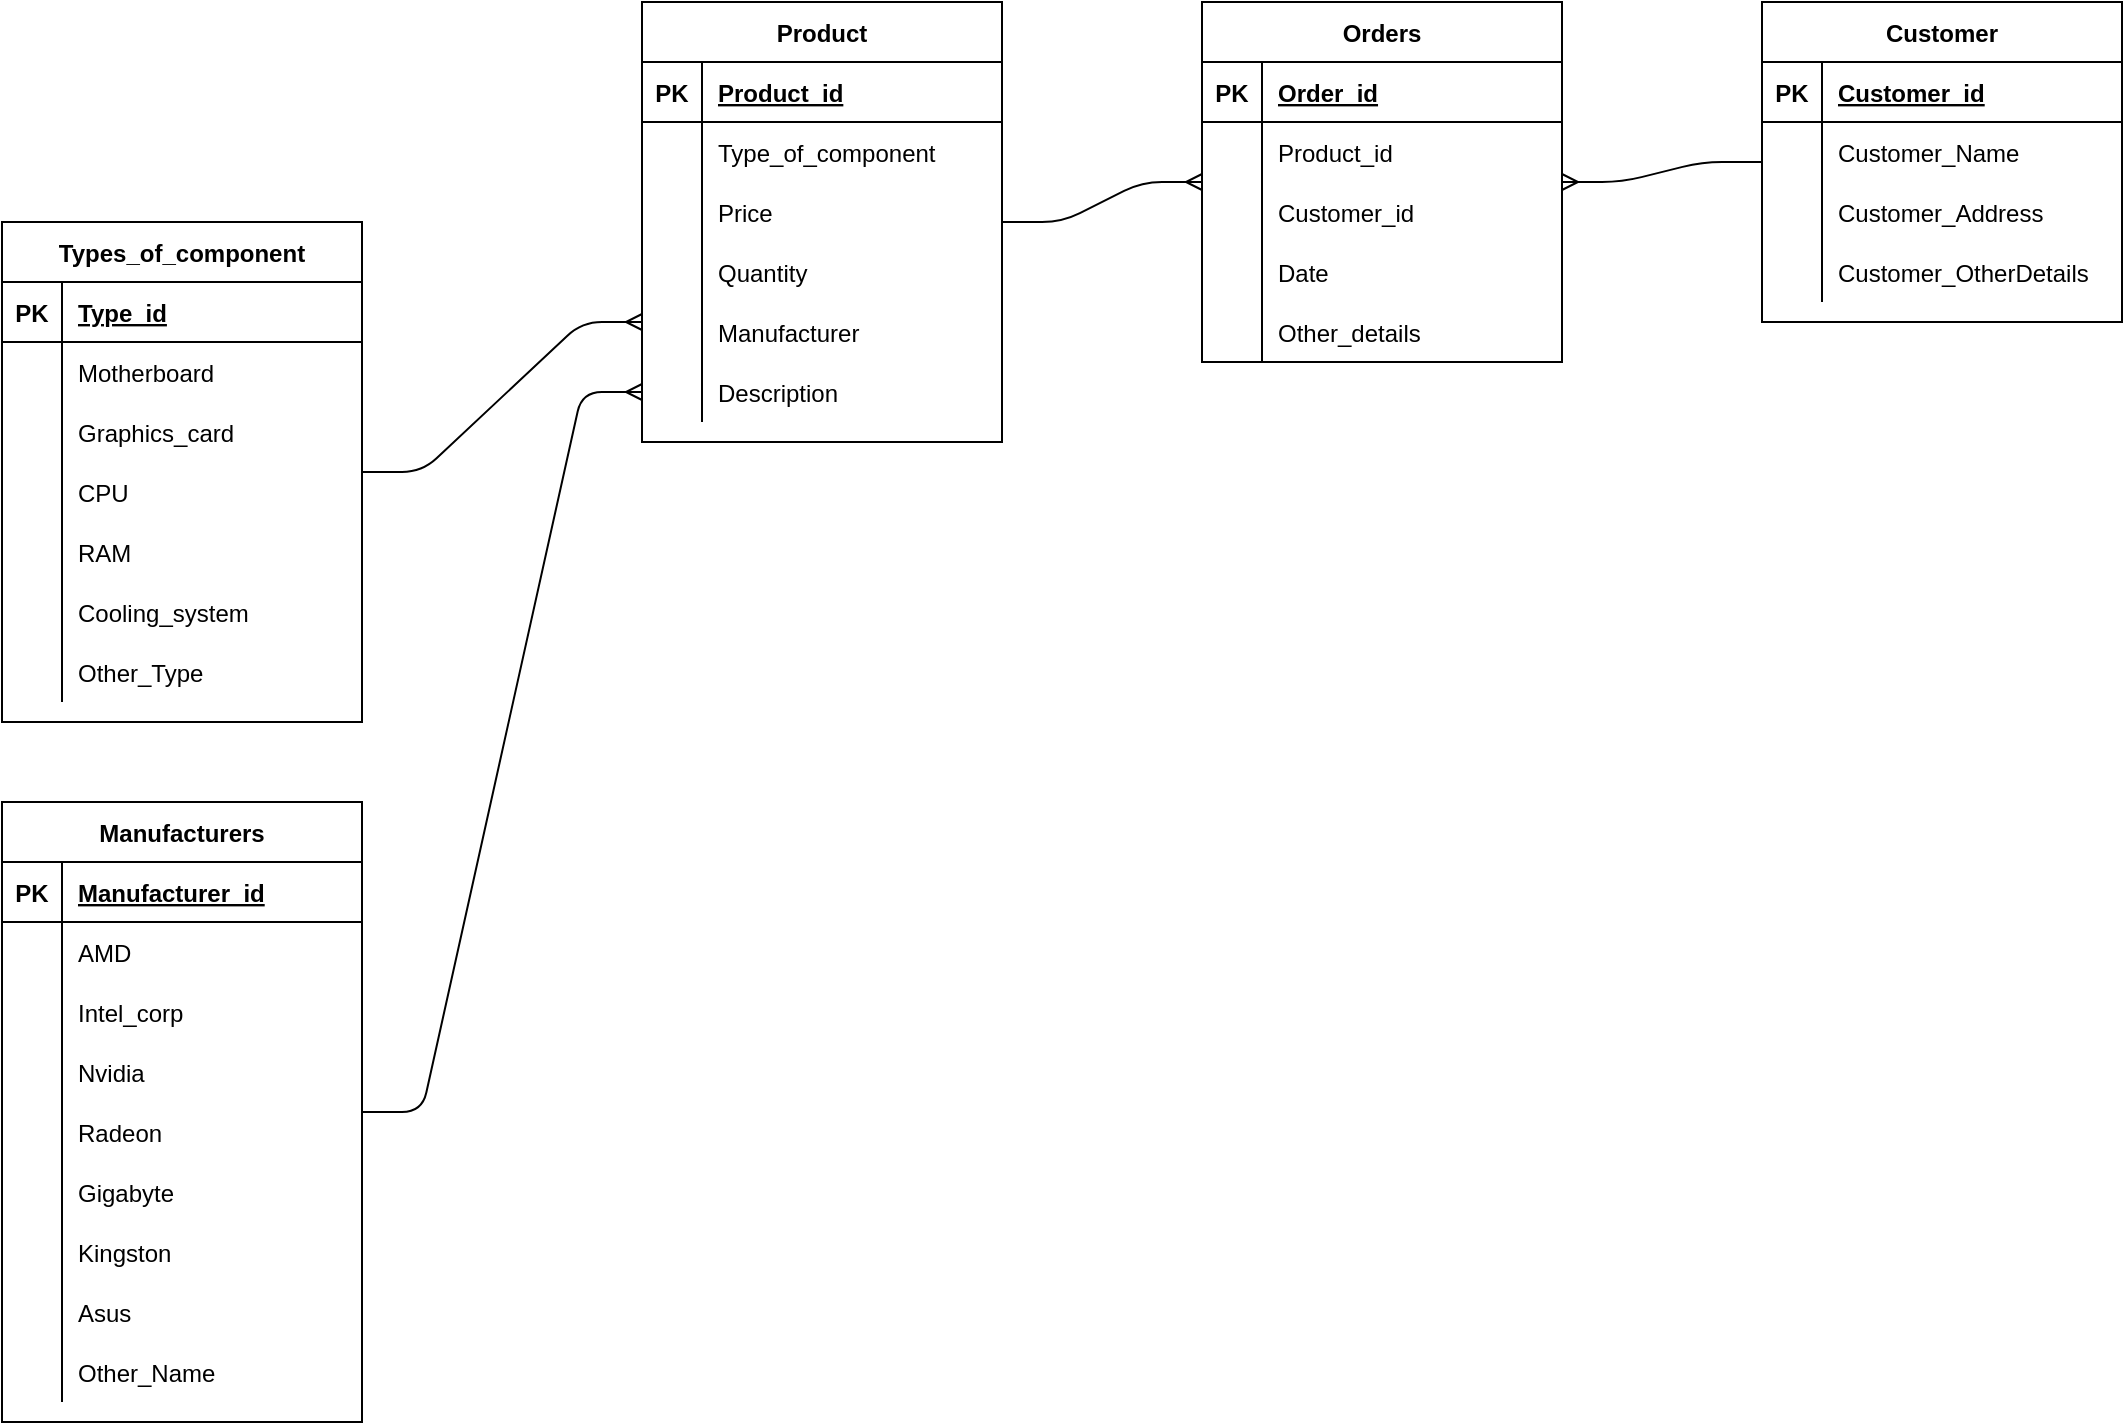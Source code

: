 <mxfile version="13.8.0" type="github">
  <diagram id="xnlWXwwwXFNJxbHEYj1L" name="Page-1">
    <mxGraphModel dx="1185" dy="693" grid="1" gridSize="10" guides="0" tooltips="1" connect="1" arrows="1" fold="1" page="1" pageScale="1" pageWidth="1600" pageHeight="900" math="0" shadow="0">
      <root>
        <mxCell id="0" />
        <mxCell id="1" parent="0" />
        <mxCell id="tcsV4JsmrNK6wtAPweMv-135" value="" style="fontSize=12;html=1;endArrow=ERmany;edgeStyle=entityRelationEdgeStyle;" edge="1" parent="1" source="tcsV4JsmrNK6wtAPweMv-1" target="tcsV4JsmrNK6wtAPweMv-122">
          <mxGeometry width="100" height="100" relative="1" as="geometry">
            <mxPoint x="430" y="360" as="sourcePoint" />
            <mxPoint x="550" y="300" as="targetPoint" />
          </mxGeometry>
        </mxCell>
        <mxCell id="tcsV4JsmrNK6wtAPweMv-146" value="" style="fontSize=12;html=1;endArrow=none;endFill=1;startArrow=ERmany;startFill=1;edgeStyle=entityRelationEdgeStyle;" edge="1" parent="1" source="tcsV4JsmrNK6wtAPweMv-122" target="tcsV4JsmrNK6wtAPweMv-101">
          <mxGeometry width="100" height="100" relative="1" as="geometry">
            <mxPoint x="740" y="320" as="sourcePoint" />
            <mxPoint x="880" y="320" as="targetPoint" />
          </mxGeometry>
        </mxCell>
        <mxCell id="tcsV4JsmrNK6wtAPweMv-147" value="" style="edgeStyle=entityRelationEdgeStyle;fontSize=12;html=1;endArrow=ERmany;entryX=0;entryY=0.5;entryDx=0;entryDy=0;" edge="1" parent="1" source="tcsV4JsmrNK6wtAPweMv-47" target="tcsV4JsmrNK6wtAPweMv-35">
          <mxGeometry width="100" height="100" relative="1" as="geometry">
            <mxPoint x="50" y="480.0" as="sourcePoint" />
            <mxPoint x="320" y="440" as="targetPoint" />
          </mxGeometry>
        </mxCell>
        <mxCell id="tcsV4JsmrNK6wtAPweMv-148" value="" style="edgeStyle=entityRelationEdgeStyle;fontSize=12;html=1;endArrow=ERmany;" edge="1" parent="1" source="tcsV4JsmrNK6wtAPweMv-75">
          <mxGeometry width="100" height="100" relative="1" as="geometry">
            <mxPoint x="120" y="200.0" as="sourcePoint" />
            <mxPoint x="360" y="320" as="targetPoint" />
          </mxGeometry>
        </mxCell>
        <mxCell id="tcsV4JsmrNK6wtAPweMv-101" value="Customer" style="shape=table;startSize=30;container=1;collapsible=1;childLayout=tableLayout;fixedRows=1;rowLines=0;fontStyle=1;align=center;resizeLast=1;" vertex="1" parent="1">
          <mxGeometry x="920" y="160" width="180" height="160" as="geometry" />
        </mxCell>
        <mxCell id="tcsV4JsmrNK6wtAPweMv-102" value="" style="shape=partialRectangle;collapsible=0;dropTarget=0;pointerEvents=0;fillColor=none;top=0;left=0;bottom=1;right=0;points=[[0,0.5],[1,0.5]];portConstraint=eastwest;" vertex="1" parent="tcsV4JsmrNK6wtAPweMv-101">
          <mxGeometry y="30" width="180" height="30" as="geometry" />
        </mxCell>
        <mxCell id="tcsV4JsmrNK6wtAPweMv-103" value="PK" style="shape=partialRectangle;connectable=0;fillColor=none;top=0;left=0;bottom=0;right=0;fontStyle=1;overflow=hidden;" vertex="1" parent="tcsV4JsmrNK6wtAPweMv-102">
          <mxGeometry width="30" height="30" as="geometry" />
        </mxCell>
        <mxCell id="tcsV4JsmrNK6wtAPweMv-104" value="Customer_id" style="shape=partialRectangle;connectable=0;fillColor=none;top=0;left=0;bottom=0;right=0;align=left;spacingLeft=6;fontStyle=5;overflow=hidden;" vertex="1" parent="tcsV4JsmrNK6wtAPweMv-102">
          <mxGeometry x="30" width="150" height="30" as="geometry" />
        </mxCell>
        <mxCell id="tcsV4JsmrNK6wtAPweMv-105" value="" style="shape=partialRectangle;collapsible=0;dropTarget=0;pointerEvents=0;fillColor=none;top=0;left=0;bottom=0;right=0;points=[[0,0.5],[1,0.5]];portConstraint=eastwest;" vertex="1" parent="tcsV4JsmrNK6wtAPweMv-101">
          <mxGeometry y="60" width="180" height="30" as="geometry" />
        </mxCell>
        <mxCell id="tcsV4JsmrNK6wtAPweMv-106" value="" style="shape=partialRectangle;connectable=0;fillColor=none;top=0;left=0;bottom=0;right=0;editable=1;overflow=hidden;" vertex="1" parent="tcsV4JsmrNK6wtAPweMv-105">
          <mxGeometry width="30" height="30" as="geometry" />
        </mxCell>
        <mxCell id="tcsV4JsmrNK6wtAPweMv-107" value="Customer_Name" style="shape=partialRectangle;connectable=0;fillColor=none;top=0;left=0;bottom=0;right=0;align=left;spacingLeft=6;overflow=hidden;" vertex="1" parent="tcsV4JsmrNK6wtAPweMv-105">
          <mxGeometry x="30" width="150" height="30" as="geometry" />
        </mxCell>
        <mxCell id="tcsV4JsmrNK6wtAPweMv-108" value="" style="shape=partialRectangle;collapsible=0;dropTarget=0;pointerEvents=0;fillColor=none;top=0;left=0;bottom=0;right=0;points=[[0,0.5],[1,0.5]];portConstraint=eastwest;" vertex="1" parent="tcsV4JsmrNK6wtAPweMv-101">
          <mxGeometry y="90" width="180" height="30" as="geometry" />
        </mxCell>
        <mxCell id="tcsV4JsmrNK6wtAPweMv-109" value="" style="shape=partialRectangle;connectable=0;fillColor=none;top=0;left=0;bottom=0;right=0;editable=1;overflow=hidden;" vertex="1" parent="tcsV4JsmrNK6wtAPweMv-108">
          <mxGeometry width="30" height="30" as="geometry" />
        </mxCell>
        <mxCell id="tcsV4JsmrNK6wtAPweMv-110" value="Customer_Address" style="shape=partialRectangle;connectable=0;fillColor=none;top=0;left=0;bottom=0;right=0;align=left;spacingLeft=6;overflow=hidden;" vertex="1" parent="tcsV4JsmrNK6wtAPweMv-108">
          <mxGeometry x="30" width="150" height="30" as="geometry" />
        </mxCell>
        <mxCell id="tcsV4JsmrNK6wtAPweMv-111" value="" style="shape=partialRectangle;collapsible=0;dropTarget=0;pointerEvents=0;fillColor=none;top=0;left=0;bottom=0;right=0;points=[[0,0.5],[1,0.5]];portConstraint=eastwest;" vertex="1" parent="tcsV4JsmrNK6wtAPweMv-101">
          <mxGeometry y="120" width="180" height="30" as="geometry" />
        </mxCell>
        <mxCell id="tcsV4JsmrNK6wtAPweMv-112" value="" style="shape=partialRectangle;connectable=0;fillColor=none;top=0;left=0;bottom=0;right=0;editable=1;overflow=hidden;" vertex="1" parent="tcsV4JsmrNK6wtAPweMv-111">
          <mxGeometry width="30" height="30" as="geometry" />
        </mxCell>
        <mxCell id="tcsV4JsmrNK6wtAPweMv-113" value="Customer_OtherDetails" style="shape=partialRectangle;connectable=0;fillColor=none;top=0;left=0;bottom=0;right=0;align=left;spacingLeft=6;overflow=hidden;" vertex="1" parent="tcsV4JsmrNK6wtAPweMv-111">
          <mxGeometry x="30" width="150" height="30" as="geometry" />
        </mxCell>
        <mxCell id="tcsV4JsmrNK6wtAPweMv-122" value="Orders" style="shape=table;startSize=30;container=1;collapsible=1;childLayout=tableLayout;fixedRows=1;rowLines=0;fontStyle=1;align=center;resizeLast=1;" vertex="1" parent="1">
          <mxGeometry x="640" y="160" width="180" height="180" as="geometry" />
        </mxCell>
        <mxCell id="tcsV4JsmrNK6wtAPweMv-123" value="" style="shape=partialRectangle;collapsible=0;dropTarget=0;pointerEvents=0;fillColor=none;top=0;left=0;bottom=1;right=0;points=[[0,0.5],[1,0.5]];portConstraint=eastwest;" vertex="1" parent="tcsV4JsmrNK6wtAPweMv-122">
          <mxGeometry y="30" width="180" height="30" as="geometry" />
        </mxCell>
        <mxCell id="tcsV4JsmrNK6wtAPweMv-124" value="PK" style="shape=partialRectangle;connectable=0;fillColor=none;top=0;left=0;bottom=0;right=0;fontStyle=1;overflow=hidden;" vertex="1" parent="tcsV4JsmrNK6wtAPweMv-123">
          <mxGeometry width="30" height="30" as="geometry" />
        </mxCell>
        <mxCell id="tcsV4JsmrNK6wtAPweMv-125" value="Order_id" style="shape=partialRectangle;connectable=0;fillColor=none;top=0;left=0;bottom=0;right=0;align=left;spacingLeft=6;fontStyle=5;overflow=hidden;" vertex="1" parent="tcsV4JsmrNK6wtAPweMv-123">
          <mxGeometry x="30" width="150" height="30" as="geometry" />
        </mxCell>
        <mxCell id="tcsV4JsmrNK6wtAPweMv-132" value="" style="shape=partialRectangle;collapsible=0;dropTarget=0;pointerEvents=0;fillColor=none;top=0;left=0;bottom=0;right=0;points=[[0,0.5],[1,0.5]];portConstraint=eastwest;" vertex="1" parent="tcsV4JsmrNK6wtAPweMv-122">
          <mxGeometry y="60" width="180" height="30" as="geometry" />
        </mxCell>
        <mxCell id="tcsV4JsmrNK6wtAPweMv-133" value="" style="shape=partialRectangle;connectable=0;fillColor=none;top=0;left=0;bottom=0;right=0;editable=1;overflow=hidden;" vertex="1" parent="tcsV4JsmrNK6wtAPweMv-132">
          <mxGeometry width="30" height="30" as="geometry" />
        </mxCell>
        <mxCell id="tcsV4JsmrNK6wtAPweMv-134" value="Product_id" style="shape=partialRectangle;connectable=0;fillColor=none;top=0;left=0;bottom=0;right=0;align=left;spacingLeft=6;overflow=hidden;" vertex="1" parent="tcsV4JsmrNK6wtAPweMv-132">
          <mxGeometry x="30" width="150" height="30" as="geometry" />
        </mxCell>
        <mxCell id="tcsV4JsmrNK6wtAPweMv-142" value="" style="shape=partialRectangle;collapsible=0;dropTarget=0;pointerEvents=0;fillColor=none;top=0;left=0;bottom=0;right=0;points=[[0,0.5],[1,0.5]];portConstraint=eastwest;" vertex="1" parent="tcsV4JsmrNK6wtAPweMv-122">
          <mxGeometry y="90" width="180" height="30" as="geometry" />
        </mxCell>
        <mxCell id="tcsV4JsmrNK6wtAPweMv-143" value="" style="shape=partialRectangle;connectable=0;fillColor=none;top=0;left=0;bottom=0;right=0;editable=1;overflow=hidden;" vertex="1" parent="tcsV4JsmrNK6wtAPweMv-142">
          <mxGeometry width="30" height="30" as="geometry" />
        </mxCell>
        <mxCell id="tcsV4JsmrNK6wtAPweMv-144" value="Customer_id" style="shape=partialRectangle;connectable=0;fillColor=none;top=0;left=0;bottom=0;right=0;align=left;spacingLeft=6;overflow=hidden;" vertex="1" parent="tcsV4JsmrNK6wtAPweMv-142">
          <mxGeometry x="30" width="150" height="30" as="geometry" />
        </mxCell>
        <mxCell id="tcsV4JsmrNK6wtAPweMv-126" value="" style="shape=partialRectangle;collapsible=0;dropTarget=0;pointerEvents=0;fillColor=none;top=0;left=0;bottom=0;right=0;points=[[0,0.5],[1,0.5]];portConstraint=eastwest;" vertex="1" parent="tcsV4JsmrNK6wtAPweMv-122">
          <mxGeometry y="120" width="180" height="30" as="geometry" />
        </mxCell>
        <mxCell id="tcsV4JsmrNK6wtAPweMv-127" value="" style="shape=partialRectangle;connectable=0;fillColor=none;top=0;left=0;bottom=0;right=0;editable=1;overflow=hidden;" vertex="1" parent="tcsV4JsmrNK6wtAPweMv-126">
          <mxGeometry width="30" height="30" as="geometry" />
        </mxCell>
        <mxCell id="tcsV4JsmrNK6wtAPweMv-128" value="Date" style="shape=partialRectangle;connectable=0;fillColor=none;top=0;left=0;bottom=0;right=0;align=left;spacingLeft=6;overflow=hidden;" vertex="1" parent="tcsV4JsmrNK6wtAPweMv-126">
          <mxGeometry x="30" width="150" height="30" as="geometry" />
        </mxCell>
        <mxCell id="tcsV4JsmrNK6wtAPweMv-129" value="" style="shape=partialRectangle;collapsible=0;dropTarget=0;pointerEvents=0;fillColor=none;top=0;left=0;bottom=0;right=0;points=[[0,0.5],[1,0.5]];portConstraint=eastwest;" vertex="1" parent="tcsV4JsmrNK6wtAPweMv-122">
          <mxGeometry y="150" width="180" height="30" as="geometry" />
        </mxCell>
        <mxCell id="tcsV4JsmrNK6wtAPweMv-130" value="" style="shape=partialRectangle;connectable=0;fillColor=none;top=0;left=0;bottom=0;right=0;editable=1;overflow=hidden;" vertex="1" parent="tcsV4JsmrNK6wtAPweMv-129">
          <mxGeometry width="30" height="30" as="geometry" />
        </mxCell>
        <mxCell id="tcsV4JsmrNK6wtAPweMv-131" value="Other_details" style="shape=partialRectangle;connectable=0;fillColor=none;top=0;left=0;bottom=0;right=0;align=left;spacingLeft=6;overflow=hidden;" vertex="1" parent="tcsV4JsmrNK6wtAPweMv-129">
          <mxGeometry x="30" width="150" height="30" as="geometry" />
        </mxCell>
        <mxCell id="tcsV4JsmrNK6wtAPweMv-1" value="Product" style="shape=table;startSize=30;container=1;collapsible=1;childLayout=tableLayout;fixedRows=1;rowLines=0;fontStyle=1;align=center;resizeLast=1;" vertex="1" parent="1">
          <mxGeometry x="360" y="160" width="180" height="220" as="geometry" />
        </mxCell>
        <mxCell id="tcsV4JsmrNK6wtAPweMv-2" value="" style="shape=partialRectangle;collapsible=0;dropTarget=0;pointerEvents=0;fillColor=none;top=0;left=0;bottom=1;right=0;points=[[0,0.5],[1,0.5]];portConstraint=eastwest;" vertex="1" parent="tcsV4JsmrNK6wtAPweMv-1">
          <mxGeometry y="30" width="180" height="30" as="geometry" />
        </mxCell>
        <mxCell id="tcsV4JsmrNK6wtAPweMv-3" value="PK" style="shape=partialRectangle;connectable=0;fillColor=none;top=0;left=0;bottom=0;right=0;fontStyle=1;overflow=hidden;" vertex="1" parent="tcsV4JsmrNK6wtAPweMv-2">
          <mxGeometry width="30" height="30" as="geometry" />
        </mxCell>
        <mxCell id="tcsV4JsmrNK6wtAPweMv-4" value="Product_id" style="shape=partialRectangle;connectable=0;fillColor=none;top=0;left=0;bottom=0;right=0;align=left;spacingLeft=6;fontStyle=5;overflow=hidden;" vertex="1" parent="tcsV4JsmrNK6wtAPweMv-2">
          <mxGeometry x="30" width="150" height="30" as="geometry" />
        </mxCell>
        <mxCell id="tcsV4JsmrNK6wtAPweMv-5" value="" style="shape=partialRectangle;collapsible=0;dropTarget=0;pointerEvents=0;fillColor=none;top=0;left=0;bottom=0;right=0;points=[[0,0.5],[1,0.5]];portConstraint=eastwest;" vertex="1" parent="tcsV4JsmrNK6wtAPweMv-1">
          <mxGeometry y="60" width="180" height="30" as="geometry" />
        </mxCell>
        <mxCell id="tcsV4JsmrNK6wtAPweMv-6" value="" style="shape=partialRectangle;connectable=0;fillColor=none;top=0;left=0;bottom=0;right=0;editable=1;overflow=hidden;" vertex="1" parent="tcsV4JsmrNK6wtAPweMv-5">
          <mxGeometry width="30" height="30" as="geometry" />
        </mxCell>
        <mxCell id="tcsV4JsmrNK6wtAPweMv-7" value="Type_of_component" style="shape=partialRectangle;connectable=0;fillColor=none;top=0;left=0;bottom=0;right=0;align=left;spacingLeft=6;overflow=hidden;" vertex="1" parent="tcsV4JsmrNK6wtAPweMv-5">
          <mxGeometry x="30" width="150" height="30" as="geometry" />
        </mxCell>
        <mxCell id="tcsV4JsmrNK6wtAPweMv-8" value="" style="shape=partialRectangle;collapsible=0;dropTarget=0;pointerEvents=0;fillColor=none;top=0;left=0;bottom=0;right=0;points=[[0,0.5],[1,0.5]];portConstraint=eastwest;" vertex="1" parent="tcsV4JsmrNK6wtAPweMv-1">
          <mxGeometry y="90" width="180" height="30" as="geometry" />
        </mxCell>
        <mxCell id="tcsV4JsmrNK6wtAPweMv-9" value="" style="shape=partialRectangle;connectable=0;fillColor=none;top=0;left=0;bottom=0;right=0;editable=1;overflow=hidden;" vertex="1" parent="tcsV4JsmrNK6wtAPweMv-8">
          <mxGeometry width="30" height="30" as="geometry" />
        </mxCell>
        <mxCell id="tcsV4JsmrNK6wtAPweMv-10" value="Price" style="shape=partialRectangle;connectable=0;fillColor=none;top=0;left=0;bottom=0;right=0;align=left;spacingLeft=6;overflow=hidden;" vertex="1" parent="tcsV4JsmrNK6wtAPweMv-8">
          <mxGeometry x="30" width="150" height="30" as="geometry" />
        </mxCell>
        <mxCell id="tcsV4JsmrNK6wtAPweMv-11" value="" style="shape=partialRectangle;collapsible=0;dropTarget=0;pointerEvents=0;fillColor=none;top=0;left=0;bottom=0;right=0;points=[[0,0.5],[1,0.5]];portConstraint=eastwest;" vertex="1" parent="tcsV4JsmrNK6wtAPweMv-1">
          <mxGeometry y="120" width="180" height="30" as="geometry" />
        </mxCell>
        <mxCell id="tcsV4JsmrNK6wtAPweMv-12" value="" style="shape=partialRectangle;connectable=0;fillColor=none;top=0;left=0;bottom=0;right=0;editable=1;overflow=hidden;" vertex="1" parent="tcsV4JsmrNK6wtAPweMv-11">
          <mxGeometry width="30" height="30" as="geometry" />
        </mxCell>
        <mxCell id="tcsV4JsmrNK6wtAPweMv-13" value="Quantity" style="shape=partialRectangle;connectable=0;fillColor=none;top=0;left=0;bottom=0;right=0;align=left;spacingLeft=6;overflow=hidden;" vertex="1" parent="tcsV4JsmrNK6wtAPweMv-11">
          <mxGeometry x="30" width="150" height="30" as="geometry" />
        </mxCell>
        <mxCell id="tcsV4JsmrNK6wtAPweMv-44" value="" style="shape=partialRectangle;collapsible=0;dropTarget=0;pointerEvents=0;fillColor=none;top=0;left=0;bottom=0;right=0;points=[[0,0.5],[1,0.5]];portConstraint=eastwest;" vertex="1" parent="tcsV4JsmrNK6wtAPweMv-1">
          <mxGeometry y="150" width="180" height="30" as="geometry" />
        </mxCell>
        <mxCell id="tcsV4JsmrNK6wtAPweMv-45" value="" style="shape=partialRectangle;connectable=0;fillColor=none;top=0;left=0;bottom=0;right=0;editable=1;overflow=hidden;" vertex="1" parent="tcsV4JsmrNK6wtAPweMv-44">
          <mxGeometry width="30" height="30" as="geometry" />
        </mxCell>
        <mxCell id="tcsV4JsmrNK6wtAPweMv-46" value="Manufacturer" style="shape=partialRectangle;connectable=0;fillColor=none;top=0;left=0;bottom=0;right=0;align=left;spacingLeft=6;overflow=hidden;" vertex="1" parent="tcsV4JsmrNK6wtAPweMv-44">
          <mxGeometry x="30" width="150" height="30" as="geometry" />
        </mxCell>
        <mxCell id="tcsV4JsmrNK6wtAPweMv-35" value="" style="shape=partialRectangle;collapsible=0;dropTarget=0;pointerEvents=0;fillColor=none;top=0;left=0;bottom=0;right=0;points=[[0,0.5],[1,0.5]];portConstraint=eastwest;" vertex="1" parent="tcsV4JsmrNK6wtAPweMv-1">
          <mxGeometry y="180" width="180" height="30" as="geometry" />
        </mxCell>
        <mxCell id="tcsV4JsmrNK6wtAPweMv-36" value="" style="shape=partialRectangle;connectable=0;fillColor=none;top=0;left=0;bottom=0;right=0;editable=1;overflow=hidden;" vertex="1" parent="tcsV4JsmrNK6wtAPweMv-35">
          <mxGeometry width="30" height="30" as="geometry" />
        </mxCell>
        <mxCell id="tcsV4JsmrNK6wtAPweMv-37" value="Description" style="shape=partialRectangle;connectable=0;fillColor=none;top=0;left=0;bottom=0;right=0;align=left;spacingLeft=6;overflow=hidden;" vertex="1" parent="tcsV4JsmrNK6wtAPweMv-35">
          <mxGeometry x="30" width="150" height="30" as="geometry" />
        </mxCell>
        <mxCell id="tcsV4JsmrNK6wtAPweMv-47" value="Manufacturers" style="shape=table;startSize=30;container=1;collapsible=1;childLayout=tableLayout;fixedRows=1;rowLines=0;fontStyle=1;align=center;resizeLast=1;" vertex="1" parent="1">
          <mxGeometry x="40" y="560" width="180" height="310" as="geometry" />
        </mxCell>
        <mxCell id="tcsV4JsmrNK6wtAPweMv-48" value="" style="shape=partialRectangle;collapsible=0;dropTarget=0;pointerEvents=0;fillColor=none;top=0;left=0;bottom=1;right=0;points=[[0,0.5],[1,0.5]];portConstraint=eastwest;" vertex="1" parent="tcsV4JsmrNK6wtAPweMv-47">
          <mxGeometry y="30" width="180" height="30" as="geometry" />
        </mxCell>
        <mxCell id="tcsV4JsmrNK6wtAPweMv-49" value="PK" style="shape=partialRectangle;connectable=0;fillColor=none;top=0;left=0;bottom=0;right=0;fontStyle=1;overflow=hidden;" vertex="1" parent="tcsV4JsmrNK6wtAPweMv-48">
          <mxGeometry width="30" height="30" as="geometry" />
        </mxCell>
        <mxCell id="tcsV4JsmrNK6wtAPweMv-50" value="Manufacturer_id" style="shape=partialRectangle;connectable=0;fillColor=none;top=0;left=0;bottom=0;right=0;align=left;spacingLeft=6;fontStyle=5;overflow=hidden;" vertex="1" parent="tcsV4JsmrNK6wtAPweMv-48">
          <mxGeometry x="30" width="150" height="30" as="geometry" />
        </mxCell>
        <mxCell id="tcsV4JsmrNK6wtAPweMv-51" value="" style="shape=partialRectangle;collapsible=0;dropTarget=0;pointerEvents=0;fillColor=none;top=0;left=0;bottom=0;right=0;points=[[0,0.5],[1,0.5]];portConstraint=eastwest;" vertex="1" parent="tcsV4JsmrNK6wtAPweMv-47">
          <mxGeometry y="60" width="180" height="30" as="geometry" />
        </mxCell>
        <mxCell id="tcsV4JsmrNK6wtAPweMv-52" value="" style="shape=partialRectangle;connectable=0;fillColor=none;top=0;left=0;bottom=0;right=0;editable=1;overflow=hidden;" vertex="1" parent="tcsV4JsmrNK6wtAPweMv-51">
          <mxGeometry width="30" height="30" as="geometry" />
        </mxCell>
        <mxCell id="tcsV4JsmrNK6wtAPweMv-53" value="AMD" style="shape=partialRectangle;connectable=0;fillColor=none;top=0;left=0;bottom=0;right=0;align=left;spacingLeft=6;overflow=hidden;" vertex="1" parent="tcsV4JsmrNK6wtAPweMv-51">
          <mxGeometry x="30" width="150" height="30" as="geometry" />
        </mxCell>
        <mxCell id="tcsV4JsmrNK6wtAPweMv-54" value="" style="shape=partialRectangle;collapsible=0;dropTarget=0;pointerEvents=0;fillColor=none;top=0;left=0;bottom=0;right=0;points=[[0,0.5],[1,0.5]];portConstraint=eastwest;" vertex="1" parent="tcsV4JsmrNK6wtAPweMv-47">
          <mxGeometry y="90" width="180" height="30" as="geometry" />
        </mxCell>
        <mxCell id="tcsV4JsmrNK6wtAPweMv-55" value="" style="shape=partialRectangle;connectable=0;fillColor=none;top=0;left=0;bottom=0;right=0;editable=1;overflow=hidden;" vertex="1" parent="tcsV4JsmrNK6wtAPweMv-54">
          <mxGeometry width="30" height="30" as="geometry" />
        </mxCell>
        <mxCell id="tcsV4JsmrNK6wtAPweMv-56" value="Intel_corp" style="shape=partialRectangle;connectable=0;fillColor=none;top=0;left=0;bottom=0;right=0;align=left;spacingLeft=6;overflow=hidden;" vertex="1" parent="tcsV4JsmrNK6wtAPweMv-54">
          <mxGeometry x="30" width="150" height="30" as="geometry" />
        </mxCell>
        <mxCell id="tcsV4JsmrNK6wtAPweMv-57" value="" style="shape=partialRectangle;collapsible=0;dropTarget=0;pointerEvents=0;fillColor=none;top=0;left=0;bottom=0;right=0;points=[[0,0.5],[1,0.5]];portConstraint=eastwest;" vertex="1" parent="tcsV4JsmrNK6wtAPweMv-47">
          <mxGeometry y="120" width="180" height="30" as="geometry" />
        </mxCell>
        <mxCell id="tcsV4JsmrNK6wtAPweMv-58" value="" style="shape=partialRectangle;connectable=0;fillColor=none;top=0;left=0;bottom=0;right=0;editable=1;overflow=hidden;" vertex="1" parent="tcsV4JsmrNK6wtAPweMv-57">
          <mxGeometry width="30" height="30" as="geometry" />
        </mxCell>
        <mxCell id="tcsV4JsmrNK6wtAPweMv-59" value="Nvidia" style="shape=partialRectangle;connectable=0;fillColor=none;top=0;left=0;bottom=0;right=0;align=left;spacingLeft=6;overflow=hidden;" vertex="1" parent="tcsV4JsmrNK6wtAPweMv-57">
          <mxGeometry x="30" width="150" height="30" as="geometry" />
        </mxCell>
        <mxCell id="tcsV4JsmrNK6wtAPweMv-60" value="" style="shape=partialRectangle;collapsible=0;dropTarget=0;pointerEvents=0;fillColor=none;top=0;left=0;bottom=0;right=0;points=[[0,0.5],[1,0.5]];portConstraint=eastwest;" vertex="1" parent="tcsV4JsmrNK6wtAPweMv-47">
          <mxGeometry y="150" width="180" height="30" as="geometry" />
        </mxCell>
        <mxCell id="tcsV4JsmrNK6wtAPweMv-61" value="" style="shape=partialRectangle;connectable=0;fillColor=none;top=0;left=0;bottom=0;right=0;editable=1;overflow=hidden;" vertex="1" parent="tcsV4JsmrNK6wtAPweMv-60">
          <mxGeometry width="30" height="30" as="geometry" />
        </mxCell>
        <mxCell id="tcsV4JsmrNK6wtAPweMv-62" value="Radeon" style="shape=partialRectangle;connectable=0;fillColor=none;top=0;left=0;bottom=0;right=0;align=left;spacingLeft=6;overflow=hidden;" vertex="1" parent="tcsV4JsmrNK6wtAPweMv-60">
          <mxGeometry x="30" width="150" height="30" as="geometry" />
        </mxCell>
        <mxCell id="tcsV4JsmrNK6wtAPweMv-72" value="" style="shape=partialRectangle;collapsible=0;dropTarget=0;pointerEvents=0;fillColor=none;top=0;left=0;bottom=0;right=0;points=[[0,0.5],[1,0.5]];portConstraint=eastwest;" vertex="1" parent="tcsV4JsmrNK6wtAPweMv-47">
          <mxGeometry y="180" width="180" height="30" as="geometry" />
        </mxCell>
        <mxCell id="tcsV4JsmrNK6wtAPweMv-73" value="" style="shape=partialRectangle;connectable=0;fillColor=none;top=0;left=0;bottom=0;right=0;editable=1;overflow=hidden;" vertex="1" parent="tcsV4JsmrNK6wtAPweMv-72">
          <mxGeometry width="30" height="30" as="geometry" />
        </mxCell>
        <mxCell id="tcsV4JsmrNK6wtAPweMv-74" value="Gigabyte" style="shape=partialRectangle;connectable=0;fillColor=none;top=0;left=0;bottom=0;right=0;align=left;spacingLeft=6;overflow=hidden;" vertex="1" parent="tcsV4JsmrNK6wtAPweMv-72">
          <mxGeometry x="30" width="150" height="30" as="geometry" />
        </mxCell>
        <mxCell id="tcsV4JsmrNK6wtAPweMv-68" value="" style="shape=partialRectangle;collapsible=0;dropTarget=0;pointerEvents=0;fillColor=none;top=0;left=0;bottom=0;right=0;points=[[0,0.5],[1,0.5]];portConstraint=eastwest;" vertex="1" parent="tcsV4JsmrNK6wtAPweMv-47">
          <mxGeometry y="210" width="180" height="30" as="geometry" />
        </mxCell>
        <mxCell id="tcsV4JsmrNK6wtAPweMv-69" value="" style="shape=partialRectangle;connectable=0;fillColor=none;top=0;left=0;bottom=0;right=0;editable=1;overflow=hidden;" vertex="1" parent="tcsV4JsmrNK6wtAPweMv-68">
          <mxGeometry width="30" height="30" as="geometry" />
        </mxCell>
        <mxCell id="tcsV4JsmrNK6wtAPweMv-70" value="Kingston" style="shape=partialRectangle;connectable=0;fillColor=none;top=0;left=0;bottom=0;right=0;align=left;spacingLeft=6;overflow=hidden;" vertex="1" parent="tcsV4JsmrNK6wtAPweMv-68">
          <mxGeometry x="30" width="150" height="30" as="geometry" />
        </mxCell>
        <mxCell id="tcsV4JsmrNK6wtAPweMv-64" value="" style="shape=partialRectangle;collapsible=0;dropTarget=0;pointerEvents=0;fillColor=none;top=0;left=0;bottom=0;right=0;points=[[0,0.5],[1,0.5]];portConstraint=eastwest;" vertex="1" parent="tcsV4JsmrNK6wtAPweMv-47">
          <mxGeometry y="240" width="180" height="30" as="geometry" />
        </mxCell>
        <mxCell id="tcsV4JsmrNK6wtAPweMv-65" value="" style="shape=partialRectangle;connectable=0;fillColor=none;top=0;left=0;bottom=0;right=0;editable=1;overflow=hidden;" vertex="1" parent="tcsV4JsmrNK6wtAPweMv-64">
          <mxGeometry width="30" height="30" as="geometry" />
        </mxCell>
        <mxCell id="tcsV4JsmrNK6wtAPweMv-66" value="Asus" style="shape=partialRectangle;connectable=0;fillColor=none;top=0;left=0;bottom=0;right=0;align=left;spacingLeft=6;overflow=hidden;" vertex="1" parent="tcsV4JsmrNK6wtAPweMv-64">
          <mxGeometry x="30" width="150" height="30" as="geometry" />
        </mxCell>
        <mxCell id="tcsV4JsmrNK6wtAPweMv-115" value="" style="shape=partialRectangle;collapsible=0;dropTarget=0;pointerEvents=0;fillColor=none;top=0;left=0;bottom=0;right=0;points=[[0,0.5],[1,0.5]];portConstraint=eastwest;" vertex="1" parent="tcsV4JsmrNK6wtAPweMv-47">
          <mxGeometry y="270" width="180" height="30" as="geometry" />
        </mxCell>
        <mxCell id="tcsV4JsmrNK6wtAPweMv-116" value="" style="shape=partialRectangle;connectable=0;fillColor=none;top=0;left=0;bottom=0;right=0;editable=1;overflow=hidden;" vertex="1" parent="tcsV4JsmrNK6wtAPweMv-115">
          <mxGeometry width="30" height="30" as="geometry" />
        </mxCell>
        <mxCell id="tcsV4JsmrNK6wtAPweMv-117" value="Other_Name" style="shape=partialRectangle;connectable=0;fillColor=none;top=0;left=0;bottom=0;right=0;align=left;spacingLeft=6;overflow=hidden;" vertex="1" parent="tcsV4JsmrNK6wtAPweMv-115">
          <mxGeometry x="30" width="150" height="30" as="geometry" />
        </mxCell>
        <mxCell id="tcsV4JsmrNK6wtAPweMv-75" value="Types_of_component" style="shape=table;startSize=30;container=1;collapsible=1;childLayout=tableLayout;fixedRows=1;rowLines=0;fontStyle=1;align=center;resizeLast=1;" vertex="1" parent="1">
          <mxGeometry x="40" y="270" width="180" height="250" as="geometry" />
        </mxCell>
        <mxCell id="tcsV4JsmrNK6wtAPweMv-76" value="" style="shape=partialRectangle;collapsible=0;dropTarget=0;pointerEvents=0;fillColor=none;top=0;left=0;bottom=1;right=0;points=[[0,0.5],[1,0.5]];portConstraint=eastwest;" vertex="1" parent="tcsV4JsmrNK6wtAPweMv-75">
          <mxGeometry y="30" width="180" height="30" as="geometry" />
        </mxCell>
        <mxCell id="tcsV4JsmrNK6wtAPweMv-77" value="PK" style="shape=partialRectangle;connectable=0;fillColor=none;top=0;left=0;bottom=0;right=0;fontStyle=1;overflow=hidden;" vertex="1" parent="tcsV4JsmrNK6wtAPweMv-76">
          <mxGeometry width="30" height="30" as="geometry" />
        </mxCell>
        <mxCell id="tcsV4JsmrNK6wtAPweMv-78" value="Type_id" style="shape=partialRectangle;connectable=0;fillColor=none;top=0;left=0;bottom=0;right=0;align=left;spacingLeft=6;fontStyle=5;overflow=hidden;" vertex="1" parent="tcsV4JsmrNK6wtAPweMv-76">
          <mxGeometry x="30" width="150" height="30" as="geometry" />
        </mxCell>
        <mxCell id="tcsV4JsmrNK6wtAPweMv-79" value="" style="shape=partialRectangle;collapsible=0;dropTarget=0;pointerEvents=0;fillColor=none;top=0;left=0;bottom=0;right=0;points=[[0,0.5],[1,0.5]];portConstraint=eastwest;" vertex="1" parent="tcsV4JsmrNK6wtAPweMv-75">
          <mxGeometry y="60" width="180" height="30" as="geometry" />
        </mxCell>
        <mxCell id="tcsV4JsmrNK6wtAPweMv-80" value="" style="shape=partialRectangle;connectable=0;fillColor=none;top=0;left=0;bottom=0;right=0;editable=1;overflow=hidden;" vertex="1" parent="tcsV4JsmrNK6wtAPweMv-79">
          <mxGeometry width="30" height="30" as="geometry" />
        </mxCell>
        <mxCell id="tcsV4JsmrNK6wtAPweMv-81" value="Motherboard" style="shape=partialRectangle;connectable=0;fillColor=none;top=0;left=0;bottom=0;right=0;align=left;spacingLeft=6;overflow=hidden;" vertex="1" parent="tcsV4JsmrNK6wtAPweMv-79">
          <mxGeometry x="30" width="150" height="30" as="geometry" />
        </mxCell>
        <mxCell id="tcsV4JsmrNK6wtAPweMv-82" value="" style="shape=partialRectangle;collapsible=0;dropTarget=0;pointerEvents=0;fillColor=none;top=0;left=0;bottom=0;right=0;points=[[0,0.5],[1,0.5]];portConstraint=eastwest;" vertex="1" parent="tcsV4JsmrNK6wtAPweMv-75">
          <mxGeometry y="90" width="180" height="30" as="geometry" />
        </mxCell>
        <mxCell id="tcsV4JsmrNK6wtAPweMv-83" value="" style="shape=partialRectangle;connectable=0;fillColor=none;top=0;left=0;bottom=0;right=0;editable=1;overflow=hidden;" vertex="1" parent="tcsV4JsmrNK6wtAPweMv-82">
          <mxGeometry width="30" height="30" as="geometry" />
        </mxCell>
        <mxCell id="tcsV4JsmrNK6wtAPweMv-84" value="Graphics_card" style="shape=partialRectangle;connectable=0;fillColor=none;top=0;left=0;bottom=0;right=0;align=left;spacingLeft=6;overflow=hidden;" vertex="1" parent="tcsV4JsmrNK6wtAPweMv-82">
          <mxGeometry x="30" width="150" height="30" as="geometry" />
        </mxCell>
        <mxCell id="tcsV4JsmrNK6wtAPweMv-85" value="" style="shape=partialRectangle;collapsible=0;dropTarget=0;pointerEvents=0;fillColor=none;top=0;left=0;bottom=0;right=0;points=[[0,0.5],[1,0.5]];portConstraint=eastwest;" vertex="1" parent="tcsV4JsmrNK6wtAPweMv-75">
          <mxGeometry y="120" width="180" height="30" as="geometry" />
        </mxCell>
        <mxCell id="tcsV4JsmrNK6wtAPweMv-86" value="" style="shape=partialRectangle;connectable=0;fillColor=none;top=0;left=0;bottom=0;right=0;editable=1;overflow=hidden;" vertex="1" parent="tcsV4JsmrNK6wtAPweMv-85">
          <mxGeometry width="30" height="30" as="geometry" />
        </mxCell>
        <mxCell id="tcsV4JsmrNK6wtAPweMv-87" value="CPU" style="shape=partialRectangle;connectable=0;fillColor=none;top=0;left=0;bottom=0;right=0;align=left;spacingLeft=6;overflow=hidden;" vertex="1" parent="tcsV4JsmrNK6wtAPweMv-85">
          <mxGeometry x="30" width="150" height="30" as="geometry" />
        </mxCell>
        <mxCell id="tcsV4JsmrNK6wtAPweMv-89" value="" style="shape=partialRectangle;collapsible=0;dropTarget=0;pointerEvents=0;fillColor=none;top=0;left=0;bottom=0;right=0;points=[[0,0.5],[1,0.5]];portConstraint=eastwest;" vertex="1" parent="tcsV4JsmrNK6wtAPweMv-75">
          <mxGeometry y="150" width="180" height="30" as="geometry" />
        </mxCell>
        <mxCell id="tcsV4JsmrNK6wtAPweMv-90" value="" style="shape=partialRectangle;connectable=0;fillColor=none;top=0;left=0;bottom=0;right=0;editable=1;overflow=hidden;" vertex="1" parent="tcsV4JsmrNK6wtAPweMv-89">
          <mxGeometry width="30" height="30" as="geometry" />
        </mxCell>
        <mxCell id="tcsV4JsmrNK6wtAPweMv-91" value="RAM" style="shape=partialRectangle;connectable=0;fillColor=none;top=0;left=0;bottom=0;right=0;align=left;spacingLeft=6;overflow=hidden;" vertex="1" parent="tcsV4JsmrNK6wtAPweMv-89">
          <mxGeometry x="30" width="150" height="30" as="geometry" />
        </mxCell>
        <mxCell id="tcsV4JsmrNK6wtAPweMv-93" value="" style="shape=partialRectangle;collapsible=0;dropTarget=0;pointerEvents=0;fillColor=none;top=0;left=0;bottom=0;right=0;points=[[0,0.5],[1,0.5]];portConstraint=eastwest;" vertex="1" parent="tcsV4JsmrNK6wtAPweMv-75">
          <mxGeometry y="180" width="180" height="30" as="geometry" />
        </mxCell>
        <mxCell id="tcsV4JsmrNK6wtAPweMv-94" value="" style="shape=partialRectangle;connectable=0;fillColor=none;top=0;left=0;bottom=0;right=0;editable=1;overflow=hidden;" vertex="1" parent="tcsV4JsmrNK6wtAPweMv-93">
          <mxGeometry width="30" height="30" as="geometry" />
        </mxCell>
        <mxCell id="tcsV4JsmrNK6wtAPweMv-95" value="Сooling_system" style="shape=partialRectangle;connectable=0;fillColor=none;top=0;left=0;bottom=0;right=0;align=left;spacingLeft=6;overflow=hidden;" vertex="1" parent="tcsV4JsmrNK6wtAPweMv-93">
          <mxGeometry x="30" width="150" height="30" as="geometry" />
        </mxCell>
        <mxCell id="tcsV4JsmrNK6wtAPweMv-119" value="" style="shape=partialRectangle;collapsible=0;dropTarget=0;pointerEvents=0;fillColor=none;top=0;left=0;bottom=0;right=0;points=[[0,0.5],[1,0.5]];portConstraint=eastwest;" vertex="1" parent="tcsV4JsmrNK6wtAPweMv-75">
          <mxGeometry y="210" width="180" height="30" as="geometry" />
        </mxCell>
        <mxCell id="tcsV4JsmrNK6wtAPweMv-120" value="" style="shape=partialRectangle;connectable=0;fillColor=none;top=0;left=0;bottom=0;right=0;editable=1;overflow=hidden;" vertex="1" parent="tcsV4JsmrNK6wtAPweMv-119">
          <mxGeometry width="30" height="30" as="geometry" />
        </mxCell>
        <mxCell id="tcsV4JsmrNK6wtAPweMv-121" value="Other_Type" style="shape=partialRectangle;connectable=0;fillColor=none;top=0;left=0;bottom=0;right=0;align=left;spacingLeft=6;overflow=hidden;" vertex="1" parent="tcsV4JsmrNK6wtAPweMv-119">
          <mxGeometry x="30" width="150" height="30" as="geometry" />
        </mxCell>
      </root>
    </mxGraphModel>
  </diagram>
</mxfile>
